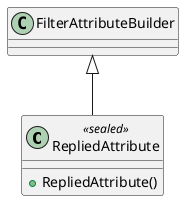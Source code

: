 @startuml
class RepliedAttribute <<sealed>> {
    + RepliedAttribute()
}
FilterAttributeBuilder <|-- RepliedAttribute
@enduml
